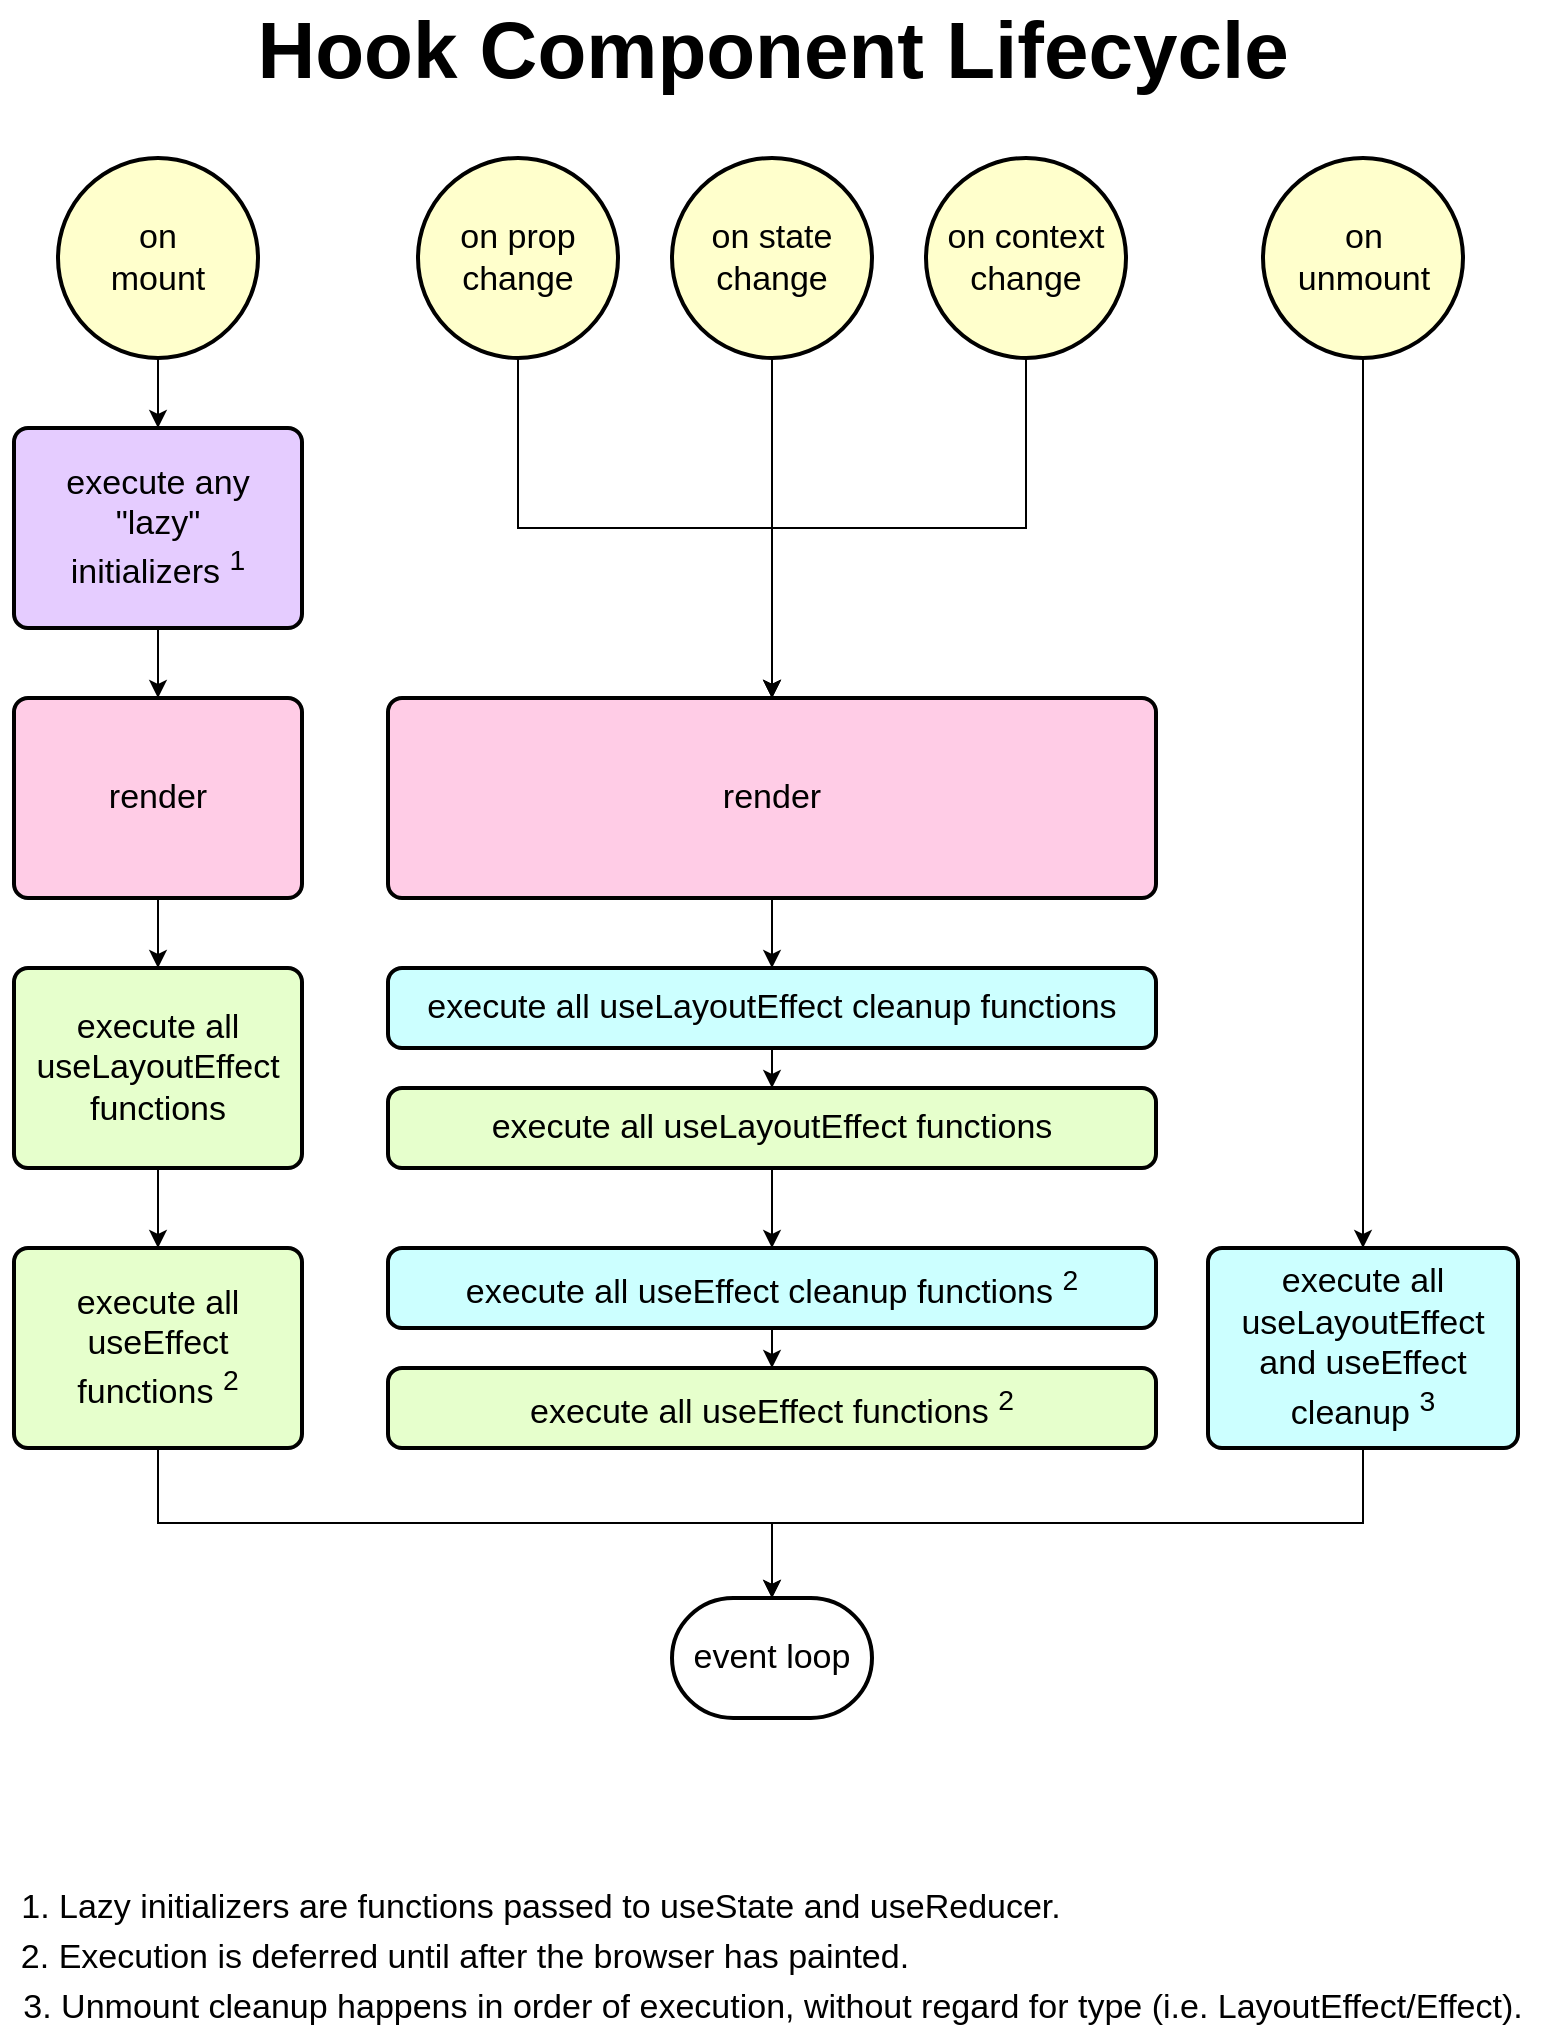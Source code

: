 <mxfile version="10.4.0" type="github"><diagram id="1f7LOVgMw23wa4iWRDQv" name="Page-1"><mxGraphModel dx="1279" dy="825" grid="1" gridSize="10" guides="1" tooltips="1" connect="1" arrows="1" fold="1" page="1" pageScale="1" pageWidth="850" pageHeight="1100" math="0" shadow="0"><root><mxCell id="0"/><mxCell id="1" parent="0"/><mxCell id="P9dzV_uxmLl55_uZoSnp-4" style="edgeStyle=orthogonalEdgeStyle;rounded=0;orthogonalLoop=1;jettySize=auto;html=1;exitX=0.5;exitY=1;exitDx=0;exitDy=0;exitPerimeter=0;entryX=0.5;entryY=0;entryDx=0;entryDy=0;fontSize=17;" parent="1" source="P9dzV_uxmLl55_uZoSnp-2" target="P9dzV_uxmLl55_uZoSnp-3" edge="1"><mxGeometry relative="1" as="geometry"/></mxCell><mxCell id="P9dzV_uxmLl55_uZoSnp-2" value="on&lt;br&gt;mount" style="strokeWidth=2;html=1;shape=mxgraph.flowchart.start_2;whiteSpace=wrap;fontSize=17;fillColor=#FFFFCC;" parent="1" vertex="1"><mxGeometry x="68" y="120" width="100" height="100" as="geometry"/></mxCell><mxCell id="eATNRp91KAeAuzyoPof7-11" style="edgeStyle=orthogonalEdgeStyle;rounded=0;orthogonalLoop=1;jettySize=auto;html=1;exitX=0.5;exitY=1;exitDx=0;exitDy=0;entryX=0.5;entryY=0;entryDx=0;entryDy=0;fontSize=17;" edge="1" parent="1" source="P9dzV_uxmLl55_uZoSnp-3" target="P9dzV_uxmLl55_uZoSnp-5"><mxGeometry relative="1" as="geometry"/></mxCell><mxCell id="P9dzV_uxmLl55_uZoSnp-3" value="execute any&lt;br style=&quot;font-size: 17px&quot;&gt;&quot;lazy&quot;&lt;br style=&quot;font-size: 17px&quot;&gt;initializers &lt;sup&gt;1&lt;/sup&gt;&lt;br style=&quot;font-size: 17px&quot;&gt;" style="rounded=1;whiteSpace=wrap;html=1;absoluteArcSize=1;arcSize=14;strokeWidth=2;fontSize=17;fillColor=#E5CCFF;" parent="1" vertex="1"><mxGeometry x="46" y="255" width="144" height="100" as="geometry"/></mxCell><mxCell id="eATNRp91KAeAuzyoPof7-1" style="edgeStyle=orthogonalEdgeStyle;rounded=0;orthogonalLoop=1;jettySize=auto;html=1;exitX=0.5;exitY=1;exitDx=0;exitDy=0;entryX=0.5;entryY=0;entryDx=0;entryDy=0;fontSize=17;" edge="1" parent="1" source="P9dzV_uxmLl55_uZoSnp-5" target="P9dzV_uxmLl55_uZoSnp-6"><mxGeometry relative="1" as="geometry"/></mxCell><mxCell id="P9dzV_uxmLl55_uZoSnp-5" value="render" style="rounded=1;whiteSpace=wrap;html=1;absoluteArcSize=1;arcSize=14;strokeWidth=2;fontSize=17;fillColor=#FFCCE6;" parent="1" vertex="1"><mxGeometry x="46" y="390" width="144" height="100" as="geometry"/></mxCell><mxCell id="eATNRp91KAeAuzyoPof7-10" style="edgeStyle=orthogonalEdgeStyle;rounded=0;orthogonalLoop=1;jettySize=auto;html=1;exitX=0.5;exitY=1;exitDx=0;exitDy=0;entryX=0.5;entryY=0;entryDx=0;entryDy=0;fontSize=17;" edge="1" parent="1" source="P9dzV_uxmLl55_uZoSnp-6" target="P9dzV_uxmLl55_uZoSnp-8"><mxGeometry relative="1" as="geometry"/></mxCell><mxCell id="P9dzV_uxmLl55_uZoSnp-6" value="execute all&lt;br style=&quot;font-size: 17px&quot;&gt;useLayoutEffect functions" style="rounded=1;whiteSpace=wrap;html=1;absoluteArcSize=1;arcSize=14;strokeWidth=2;fontSize=17;fillColor=#E6FFCC;" parent="1" vertex="1"><mxGeometry x="46" y="525" width="144" height="100" as="geometry"/></mxCell><mxCell id="eATNRp91KAeAuzyoPof7-24" style="edgeStyle=orthogonalEdgeStyle;rounded=0;orthogonalLoop=1;jettySize=auto;html=1;exitX=0.5;exitY=1;exitDx=0;exitDy=0;entryX=0.5;entryY=0;entryDx=0;entryDy=0;entryPerimeter=0;fontSize=17;" edge="1" parent="1" source="P9dzV_uxmLl55_uZoSnp-8" target="P9dzV_uxmLl55_uZoSnp-18"><mxGeometry relative="1" as="geometry"/></mxCell><mxCell id="P9dzV_uxmLl55_uZoSnp-8" value="execute all&lt;br style=&quot;font-size: 17px&quot;&gt;useEffect functions &lt;sup&gt;2&lt;/sup&gt;" style="rounded=1;whiteSpace=wrap;html=1;absoluteArcSize=1;arcSize=14;strokeWidth=2;fontSize=17;fillColor=#E6FFCC;" parent="1" vertex="1"><mxGeometry x="46" y="665" width="144" height="100" as="geometry"/></mxCell><mxCell id="eATNRp91KAeAuzyoPof7-27" style="edgeStyle=orthogonalEdgeStyle;rounded=0;orthogonalLoop=1;jettySize=auto;html=1;exitX=0.5;exitY=1;exitDx=0;exitDy=0;exitPerimeter=0;fontSize=17;" edge="1" parent="1" source="P9dzV_uxmLl55_uZoSnp-12" target="eATNRp91KAeAuzyoPof7-12"><mxGeometry relative="1" as="geometry"/></mxCell><mxCell id="P9dzV_uxmLl55_uZoSnp-12" value="on prop&lt;br style=&quot;font-size: 17px;&quot;&gt;change&lt;br style=&quot;font-size: 17px;&quot;&gt;" style="strokeWidth=2;html=1;shape=mxgraph.flowchart.start_2;whiteSpace=wrap;fontSize=17;fillColor=#FFFFCC;" parent="1" vertex="1"><mxGeometry x="248" y="120" width="100" height="100" as="geometry"/></mxCell><mxCell id="eATNRp91KAeAuzyoPof7-26" style="edgeStyle=orthogonalEdgeStyle;rounded=0;orthogonalLoop=1;jettySize=auto;html=1;exitX=0.5;exitY=1;exitDx=0;exitDy=0;exitPerimeter=0;fontSize=17;" edge="1" parent="1" source="P9dzV_uxmLl55_uZoSnp-14" target="eATNRp91KAeAuzyoPof7-12"><mxGeometry relative="1" as="geometry"/></mxCell><mxCell id="P9dzV_uxmLl55_uZoSnp-14" value="on state&lt;br style=&quot;font-size: 17px;&quot;&gt;change&lt;br style=&quot;font-size: 17px;&quot;&gt;" style="strokeWidth=2;html=1;shape=mxgraph.flowchart.start_2;whiteSpace=wrap;fontSize=17;fillColor=#FFFFCC;" parent="1" vertex="1"><mxGeometry x="375" y="120" width="100" height="100" as="geometry"/></mxCell><mxCell id="P9dzV_uxmLl55_uZoSnp-18" value="event loop" style="strokeWidth=2;html=1;shape=mxgraph.flowchart.terminator;whiteSpace=wrap;fontSize=17;" parent="1" vertex="1"><mxGeometry x="375" y="840" width="100" height="60" as="geometry"/></mxCell><mxCell id="P9dzV_uxmLl55_uZoSnp-32" style="edgeStyle=orthogonalEdgeStyle;rounded=0;orthogonalLoop=1;jettySize=auto;html=1;exitX=0.5;exitY=1;exitDx=0;exitDy=0;exitPerimeter=0;entryX=0.5;entryY=0;entryDx=0;entryDy=0;fontSize=17;" parent="1" source="P9dzV_uxmLl55_uZoSnp-26" target="P9dzV_uxmLl55_uZoSnp-27" edge="1"><mxGeometry relative="1" as="geometry"/></mxCell><mxCell id="P9dzV_uxmLl55_uZoSnp-26" value="on&lt;br&gt;unmount" style="strokeWidth=2;html=1;shape=mxgraph.flowchart.start_2;whiteSpace=wrap;fontSize=17;fillColor=#FFFFCC;" parent="1" vertex="1"><mxGeometry x="670.5" y="120" width="100" height="100" as="geometry"/></mxCell><mxCell id="P9dzV_uxmLl55_uZoSnp-30" style="edgeStyle=orthogonalEdgeStyle;rounded=0;orthogonalLoop=1;jettySize=auto;html=1;exitX=0.5;exitY=1;exitDx=0;exitDy=0;entryX=0.5;entryY=0;entryDx=0;entryDy=0;entryPerimeter=0;fontSize=17;" parent="1" source="P9dzV_uxmLl55_uZoSnp-27" target="P9dzV_uxmLl55_uZoSnp-18" edge="1"><mxGeometry relative="1" as="geometry"/></mxCell><mxCell id="P9dzV_uxmLl55_uZoSnp-27" value="&lt;span style=&quot;font-size: 17px&quot;&gt;execute all&lt;/span&gt;&lt;br style=&quot;font-size: 17px&quot;&gt;&lt;span style=&quot;font-size: 17px&quot;&gt;useLayoutEffect&lt;/span&gt;&lt;br style=&quot;font-size: 17px&quot;&gt;&lt;span style=&quot;font-size: 17px&quot;&gt;and useEffect cleanup &lt;sup&gt;3&lt;/sup&gt;&lt;/span&gt;" style="rounded=1;whiteSpace=wrap;html=1;absoluteArcSize=1;arcSize=14;strokeWidth=2;fontSize=17;fillColor=#CCFFFF;" parent="1" vertex="1"><mxGeometry x="643" y="665" width="155" height="100" as="geometry"/></mxCell><mxCell id="P9dzV_uxmLl55_uZoSnp-31" value="&lt;font size=&quot;1&quot;&gt;&lt;b style=&quot;font-size: 40px&quot;&gt;Hook Component Lifecycle&lt;/b&gt;&lt;/font&gt;" style="text;html=1;resizable=0;autosize=1;align=center;verticalAlign=middle;points=[];fillColor=none;strokeColor=none;rounded=0;" parent="1" vertex="1"><mxGeometry x="160" y="50" width="530" height="30" as="geometry"/></mxCell><mxCell id="eATNRp91KAeAuzyoPof7-29" style="edgeStyle=orthogonalEdgeStyle;rounded=0;orthogonalLoop=1;jettySize=auto;html=1;exitX=0.5;exitY=1;exitDx=0;exitDy=0;exitPerimeter=0;entryX=0.5;entryY=0;entryDx=0;entryDy=0;fontSize=17;" edge="1" parent="1" source="eATNRp91KAeAuzyoPof7-2" target="eATNRp91KAeAuzyoPof7-12"><mxGeometry relative="1" as="geometry"/></mxCell><mxCell id="eATNRp91KAeAuzyoPof7-2" value="on context&lt;br&gt;change&lt;br&gt;" style="strokeWidth=2;html=1;shape=mxgraph.flowchart.start_2;whiteSpace=wrap;fontSize=17;fillColor=#FFFFCC;" vertex="1" parent="1"><mxGeometry x="502" y="120" width="100" height="100" as="geometry"/></mxCell><mxCell id="eATNRp91KAeAuzyoPof7-5" value="&lt;div style=&quot;text-align: left&quot;&gt;&lt;span&gt;1. Lazy initializers are functions passed to useState and useReducer.&lt;/span&gt;&lt;/div&gt;" style="text;html=1;resizable=0;autosize=1;align=center;verticalAlign=middle;points=[];fillColor=none;strokeColor=none;rounded=0;fontSize=17;" vertex="1" parent="1"><mxGeometry x="39" y="980" width="540" height="30" as="geometry"/></mxCell><mxCell id="eATNRp91KAeAuzyoPof7-7" value="&lt;div style=&quot;text-align: left&quot;&gt;&lt;/div&gt;2. Execution is deferred until after the browser has painted.&lt;br&gt;" style="text;html=1;resizable=0;autosize=1;align=center;verticalAlign=middle;points=[];fillColor=none;strokeColor=none;rounded=0;fontSize=17;" vertex="1" parent="1"><mxGeometry x="41" y="1005" width="460" height="30" as="geometry"/></mxCell><mxCell id="eATNRp91KAeAuzyoPof7-9" value="&lt;div style=&quot;text-align: left&quot;&gt;3. Unmount cleanup happens in order of execution, without regard for type (i.e. LayoutEffect/Effect).&lt;br&gt;&lt;/div&gt;" style="text;html=1;resizable=0;autosize=1;align=center;verticalAlign=middle;points=[];fillColor=none;strokeColor=none;rounded=0;fontSize=17;" vertex="1" parent="1"><mxGeometry x="40" y="1030" width="770" height="30" as="geometry"/></mxCell><mxCell id="eATNRp91KAeAuzyoPof7-38" style="edgeStyle=orthogonalEdgeStyle;rounded=0;orthogonalLoop=1;jettySize=auto;html=1;exitX=0.5;exitY=1;exitDx=0;exitDy=0;entryX=0.5;entryY=0;entryDx=0;entryDy=0;fontSize=17;" edge="1" parent="1" source="eATNRp91KAeAuzyoPof7-12" target="eATNRp91KAeAuzyoPof7-14"><mxGeometry relative="1" as="geometry"/></mxCell><mxCell id="eATNRp91KAeAuzyoPof7-12" value="render" style="rounded=1;whiteSpace=wrap;html=1;absoluteArcSize=1;arcSize=14;strokeWidth=2;fontSize=17;fillColor=#FFCCE6;" vertex="1" parent="1"><mxGeometry x="233" y="390" width="384" height="100" as="geometry"/></mxCell><mxCell id="eATNRp91KAeAuzyoPof7-37" style="edgeStyle=orthogonalEdgeStyle;rounded=0;orthogonalLoop=1;jettySize=auto;html=1;exitX=0.5;exitY=1;exitDx=0;exitDy=0;entryX=0.5;entryY=0;entryDx=0;entryDy=0;fontSize=17;" edge="1" parent="1" source="eATNRp91KAeAuzyoPof7-14" target="eATNRp91KAeAuzyoPof7-16"><mxGeometry relative="1" as="geometry"/></mxCell><mxCell id="eATNRp91KAeAuzyoPof7-14" value="execute all useLayoutEffect cleanup functions " style="rounded=1;whiteSpace=wrap;html=1;absoluteArcSize=1;arcSize=14;strokeWidth=2;fontSize=17;fillColor=#CCFFFF;" vertex="1" parent="1"><mxGeometry x="233" y="525" width="384" height="40" as="geometry"/></mxCell><mxCell id="eATNRp91KAeAuzyoPof7-36" style="edgeStyle=orthogonalEdgeStyle;rounded=0;orthogonalLoop=1;jettySize=auto;html=1;exitX=0.5;exitY=1;exitDx=0;exitDy=0;entryX=0.5;entryY=0;entryDx=0;entryDy=0;fontSize=17;" edge="1" parent="1" source="eATNRp91KAeAuzyoPof7-16" target="eATNRp91KAeAuzyoPof7-32"><mxGeometry relative="1" as="geometry"/></mxCell><mxCell id="eATNRp91KAeAuzyoPof7-16" value="execute all useLayoutEffect functions" style="rounded=1;whiteSpace=wrap;html=1;absoluteArcSize=1;arcSize=14;strokeWidth=2;fontSize=17;fillColor=#E6FFCC;" vertex="1" parent="1"><mxGeometry x="233" y="585" width="384" height="40" as="geometry"/></mxCell><mxCell id="eATNRp91KAeAuzyoPof7-35" style="edgeStyle=orthogonalEdgeStyle;rounded=0;orthogonalLoop=1;jettySize=auto;html=1;exitX=0.5;exitY=1;exitDx=0;exitDy=0;entryX=0.5;entryY=0;entryDx=0;entryDy=0;fontSize=17;" edge="1" parent="1" source="eATNRp91KAeAuzyoPof7-32" target="eATNRp91KAeAuzyoPof7-33"><mxGeometry relative="1" as="geometry"/></mxCell><mxCell id="eATNRp91KAeAuzyoPof7-32" value="execute all useEffect cleanup functions &lt;sup&gt;2&lt;/sup&gt;" style="rounded=1;whiteSpace=wrap;html=1;absoluteArcSize=1;arcSize=14;strokeWidth=2;fontSize=17;fillColor=#CCFFFF;" vertex="1" parent="1"><mxGeometry x="233" y="665" width="384" height="40" as="geometry"/></mxCell><mxCell id="eATNRp91KAeAuzyoPof7-33" value="execute all useEffect functions &lt;sup&gt;2&lt;/sup&gt;" style="rounded=1;whiteSpace=wrap;html=1;absoluteArcSize=1;arcSize=14;strokeWidth=2;fontSize=17;fillColor=#E6FFCC;" vertex="1" parent="1"><mxGeometry x="233" y="725" width="384" height="40" as="geometry"/></mxCell></root></mxGraphModel></diagram></mxfile>